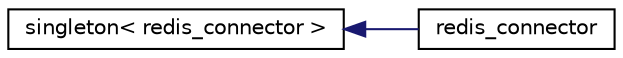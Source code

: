 digraph "Graphical Class Hierarchy"
{
  edge [fontname="Helvetica",fontsize="10",labelfontname="Helvetica",labelfontsize="10"];
  node [fontname="Helvetica",fontsize="10",shape=record];
  rankdir="LR";
  Node0 [label="singleton\< redis_connector \>",height=0.2,width=0.4,color="black", fillcolor="white", style="filled",URL="$classsingleton.html"];
  Node0 -> Node1 [dir="back",color="midnightblue",fontsize="10",style="solid",fontname="Helvetica"];
  Node1 [label="redis_connector",height=0.2,width=0.4,color="black", fillcolor="white", style="filled",URL="$classredis__connector.html"];
}

